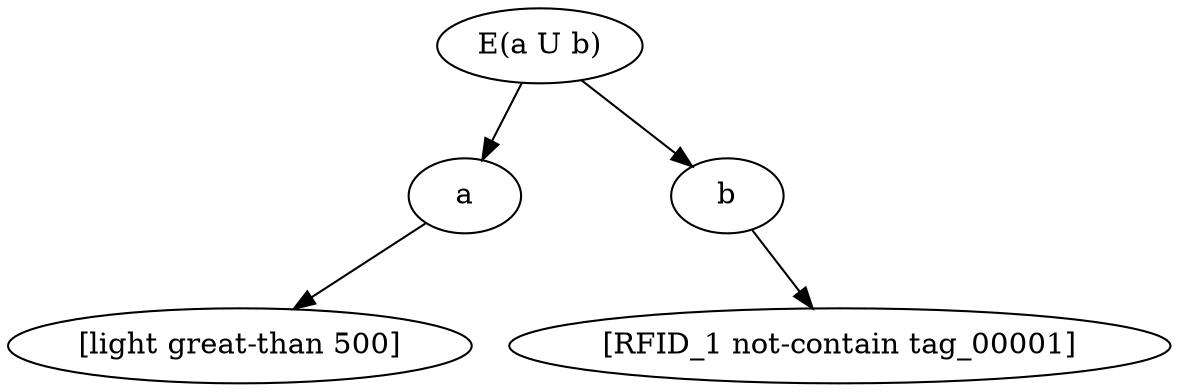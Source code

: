 digraph Predicate {
"a" -> "[light great-than 500]";
"b" -> "[RFID_1 not-contain tag_00001]";
"E(a U b)" -> "a";
"E(a U b)" -> "b";
}

